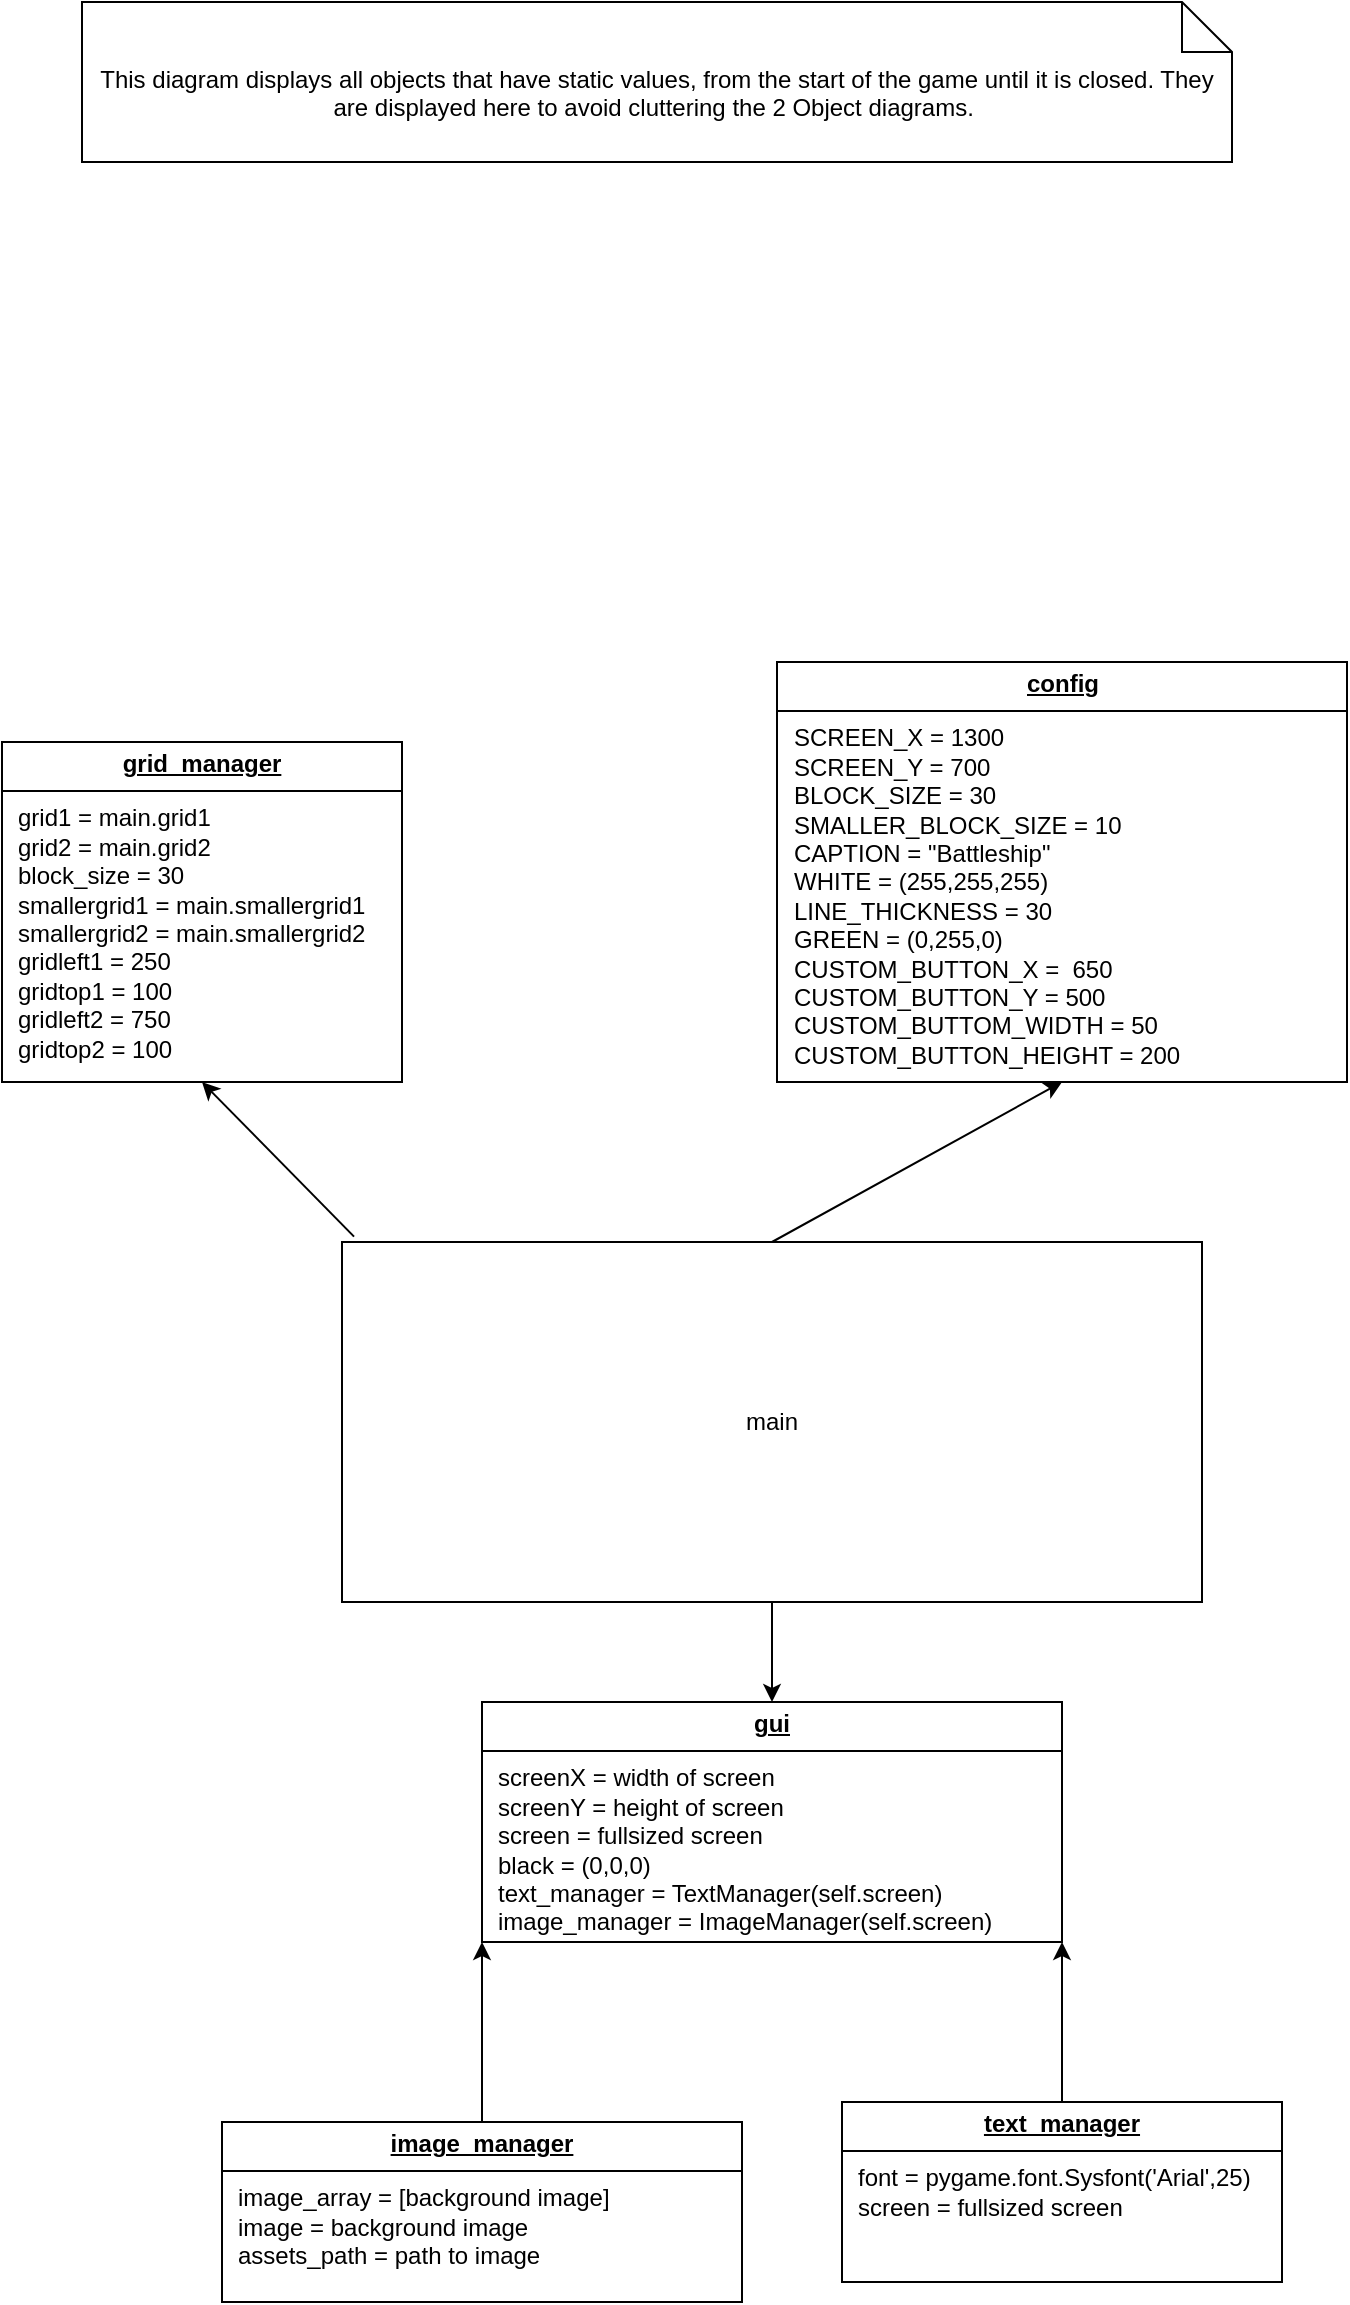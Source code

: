 <mxfile version="24.7.17">
  <diagram name="Page-1" id="c4acf3e9-155e-7222-9cf6-157b1a14988f">
    <mxGraphModel dx="1331" dy="1813" grid="1" gridSize="10" guides="1" tooltips="1" connect="1" arrows="1" fold="1" page="1" pageScale="1" pageWidth="850" pageHeight="1100" background="none" math="0" shadow="0">
      <root>
        <mxCell id="0" />
        <mxCell id="1" parent="0" />
        <mxCell id="OJ8fWZAq_-_0cFdH9Q6A-1" value="main" style="rounded=0;whiteSpace=wrap;html=1;" parent="1" vertex="1">
          <mxGeometry x="230" y="190" width="430" height="180" as="geometry" />
        </mxCell>
        <mxCell id="OJ8fWZAq_-_0cFdH9Q6A-2" value="&lt;p style=&quot;margin:0px;margin-top:4px;text-align:center;text-decoration:underline;&quot;&gt;&lt;b&gt;gui&lt;/b&gt;&lt;/p&gt;&lt;hr size=&quot;1&quot; style=&quot;border-style:solid;&quot;&gt;&lt;p style=&quot;margin:0px;margin-left:8px;&quot;&gt;screenX = width of screen&lt;/p&gt;&lt;p style=&quot;margin:0px;margin-left:8px;&quot;&gt;screenY = height of screen&lt;/p&gt;&lt;p style=&quot;margin:0px;margin-left:8px;&quot;&gt;screen = fullsized screen&lt;/p&gt;&lt;p style=&quot;margin:0px;margin-left:8px;&quot;&gt;black = (0,0,0)&lt;/p&gt;&lt;p style=&quot;margin:0px;margin-left:8px;&quot;&gt;text_manager = TextManager(self.screen)&lt;/p&gt;&lt;p style=&quot;margin:0px;margin-left:8px;&quot;&gt;image_manager = ImageManager(self.screen)&lt;/p&gt;" style="verticalAlign=top;align=left;overflow=fill;html=1;whiteSpace=wrap;" parent="1" vertex="1">
          <mxGeometry x="300" y="420" width="290" height="120" as="geometry" />
        </mxCell>
        <mxCell id="OJ8fWZAq_-_0cFdH9Q6A-3" value="&lt;p style=&quot;margin:0px;margin-top:4px;text-align:center;text-decoration:underline;&quot;&gt;&lt;b&gt;image_manager&lt;/b&gt;&lt;/p&gt;&lt;hr size=&quot;1&quot; style=&quot;border-style:solid;&quot;&gt;&lt;p style=&quot;margin:0px;margin-left:8px;&quot;&gt;image_array = [background image]&lt;/p&gt;&lt;p style=&quot;margin:0px;margin-left:8px;&quot;&gt;image = background image&lt;/p&gt;&lt;p style=&quot;margin:0px;margin-left:8px;&quot;&gt;assets_path = path to image&lt;/p&gt;&lt;p style=&quot;margin:0px;margin-left:8px;&quot;&gt;&lt;br&gt;&lt;/p&gt;&lt;p style=&quot;margin:0px;margin-left:8px;&quot;&gt;&lt;br&gt;&lt;/p&gt;" style="verticalAlign=top;align=left;overflow=fill;html=1;whiteSpace=wrap;" parent="1" vertex="1">
          <mxGeometry x="170" y="630" width="260" height="90" as="geometry" />
        </mxCell>
        <mxCell id="OJ8fWZAq_-_0cFdH9Q6A-4" value="&lt;p style=&quot;margin:0px;margin-top:4px;text-align:center;text-decoration:underline;&quot;&gt;&lt;b&gt;text_manager&lt;/b&gt;&lt;/p&gt;&lt;hr size=&quot;1&quot; style=&quot;border-style:solid;&quot;&gt;&lt;p style=&quot;margin:0px;margin-left:8px;&quot;&gt;font = pygame.font.Sysfont(&#39;Arial&#39;,25)&lt;/p&gt;&lt;p style=&quot;margin:0px;margin-left:8px;&quot;&gt;screen = fullsized screen&lt;/p&gt;&lt;p style=&quot;margin:0px;margin-left:8px;&quot;&gt;&lt;br&gt;&lt;/p&gt;" style="verticalAlign=top;align=left;overflow=fill;html=1;whiteSpace=wrap;" parent="1" vertex="1">
          <mxGeometry x="480" y="620" width="220" height="90" as="geometry" />
        </mxCell>
        <mxCell id="OJ8fWZAq_-_0cFdH9Q6A-5" value="&lt;p style=&quot;margin:0px;margin-top:4px;text-align:center;text-decoration:underline;&quot;&gt;&lt;b&gt;config&lt;/b&gt;&lt;/p&gt;&lt;hr size=&quot;1&quot; style=&quot;border-style:solid;&quot;&gt;&lt;p style=&quot;margin:0px;margin-left:8px;&quot;&gt;SCREEN_X = 1300&lt;/p&gt;&lt;p style=&quot;margin:0px;margin-left:8px;&quot;&gt;SCREEN_Y = 700&lt;/p&gt;&lt;p style=&quot;margin:0px;margin-left:8px;&quot;&gt;BLOCK_SIZE = 30&lt;/p&gt;&lt;p style=&quot;margin:0px;margin-left:8px;&quot;&gt;SMALLER_BLOCK_SIZE = 10&lt;/p&gt;&lt;p style=&quot;margin:0px;margin-left:8px;&quot;&gt;CAPTION = &quot;Battleship&quot;&lt;/p&gt;&lt;p style=&quot;margin:0px;margin-left:8px;&quot;&gt;WHITE = (255,255,255)&lt;/p&gt;&lt;p style=&quot;margin:0px;margin-left:8px;&quot;&gt;LINE_THICKNESS = 30&lt;/p&gt;&lt;p style=&quot;margin:0px;margin-left:8px;&quot;&gt;GREEN = (0,255,0)&lt;/p&gt;&lt;p style=&quot;margin:0px;margin-left:8px;&quot;&gt;CUSTOM_BUTTON_X =&amp;nbsp; 650&lt;/p&gt;&lt;p style=&quot;margin:0px;margin-left:8px;&quot;&gt;CUSTOM_BUTTON_Y = 500&lt;/p&gt;&lt;p style=&quot;margin:0px;margin-left:8px;&quot;&gt;CUSTOM_BUTTOM_WIDTH = 50&lt;/p&gt;&lt;p style=&quot;margin:0px;margin-left:8px;&quot;&gt;CUSTOM_BUTTON_HEIGHT = 200&lt;/p&gt;&lt;p style=&quot;margin:0px;margin-left:8px;&quot;&gt;&lt;br&gt;&lt;/p&gt;&lt;p style=&quot;margin:0px;margin-left:8px;&quot;&gt;&lt;span style=&quot;background-color: rgb(43, 43, 43); color: rgb(169, 183, 198); font-family: &amp;quot;JetBrains Mono&amp;quot;, monospace; font-size: 9.8pt;&quot;&gt;&lt;br&gt;&lt;/span&gt;&lt;/p&gt;&lt;p style=&quot;margin:0px;margin-left:8px;&quot;&gt;&lt;br&gt;&lt;/p&gt;" style="verticalAlign=top;align=left;overflow=fill;html=1;whiteSpace=wrap;" parent="1" vertex="1">
          <mxGeometry x="447.5" y="-100" width="285" height="210" as="geometry" />
        </mxCell>
        <mxCell id="OJ8fWZAq_-_0cFdH9Q6A-6" value="This diagram displays all objects that have static values, from the start of the game until it is closed. They are displayed here to avoid cluttering the 2 Object diagrams.&amp;nbsp;" style="shape=note2;boundedLbl=1;whiteSpace=wrap;html=1;size=25;verticalAlign=top;align=center;" parent="1" vertex="1">
          <mxGeometry x="100" y="-430" width="575" height="80" as="geometry" />
        </mxCell>
        <mxCell id="OJ8fWZAq_-_0cFdH9Q6A-7" value="" style="endArrow=classic;html=1;rounded=0;exitX=0.5;exitY=0;exitDx=0;exitDy=0;entryX=0.5;entryY=1;entryDx=0;entryDy=0;" parent="1" source="OJ8fWZAq_-_0cFdH9Q6A-1" target="OJ8fWZAq_-_0cFdH9Q6A-5" edge="1">
          <mxGeometry width="50" height="50" relative="1" as="geometry">
            <mxPoint x="370" y="220" as="sourcePoint" />
            <mxPoint x="420" y="170" as="targetPoint" />
          </mxGeometry>
        </mxCell>
        <mxCell id="OJ8fWZAq_-_0cFdH9Q6A-8" value="" style="endArrow=classic;html=1;rounded=0;entryX=0.5;entryY=0;entryDx=0;entryDy=0;exitX=0.5;exitY=1;exitDx=0;exitDy=0;" parent="1" source="OJ8fWZAq_-_0cFdH9Q6A-1" target="OJ8fWZAq_-_0cFdH9Q6A-2" edge="1">
          <mxGeometry width="50" height="50" relative="1" as="geometry">
            <mxPoint x="240" y="330" as="sourcePoint" />
            <mxPoint x="290" y="280" as="targetPoint" />
          </mxGeometry>
        </mxCell>
        <mxCell id="OJ8fWZAq_-_0cFdH9Q6A-9" value="" style="endArrow=classic;html=1;rounded=0;exitX=0.5;exitY=0;exitDx=0;exitDy=0;entryX=0;entryY=1;entryDx=0;entryDy=0;" parent="1" source="OJ8fWZAq_-_0cFdH9Q6A-3" target="OJ8fWZAq_-_0cFdH9Q6A-2" edge="1">
          <mxGeometry width="50" height="50" relative="1" as="geometry">
            <mxPoint x="160" y="540" as="sourcePoint" />
            <mxPoint x="210" y="490" as="targetPoint" />
          </mxGeometry>
        </mxCell>
        <mxCell id="OJ8fWZAq_-_0cFdH9Q6A-10" value="" style="endArrow=classic;html=1;rounded=0;entryX=1;entryY=1;entryDx=0;entryDy=0;exitX=0.5;exitY=0;exitDx=0;exitDy=0;" parent="1" source="OJ8fWZAq_-_0cFdH9Q6A-4" target="OJ8fWZAq_-_0cFdH9Q6A-2" edge="1">
          <mxGeometry width="50" height="50" relative="1" as="geometry">
            <mxPoint x="540" y="560" as="sourcePoint" />
            <mxPoint x="590" y="510" as="targetPoint" />
          </mxGeometry>
        </mxCell>
        <mxCell id="HMLYxZp-qX5sJ4b0Pe4H-3" value="&lt;p style=&quot;margin:0px;margin-top:4px;text-align:center;text-decoration:underline;&quot;&gt;&lt;b&gt;grid_manager&lt;/b&gt;&lt;/p&gt;&lt;hr size=&quot;1&quot; style=&quot;border-style:solid;&quot;&gt;&lt;p style=&quot;margin:0px;margin-left:8px;&quot;&gt;grid1 = main.grid1&lt;/p&gt;&lt;p style=&quot;margin:0px;margin-left:8px;&quot;&gt;grid2 = main.grid2&lt;/p&gt;&lt;p style=&quot;margin:0px;margin-left:8px;&quot;&gt;block_size = 30&lt;/p&gt;&lt;p style=&quot;margin:0px;margin-left:8px;&quot;&gt;smallergrid1 = main.smallergrid1&lt;/p&gt;&lt;p style=&quot;margin:0px;margin-left:8px;&quot;&gt;smallergrid2 = main.smallergrid2&lt;/p&gt;&lt;p style=&quot;margin:0px;margin-left:8px;&quot;&gt;gridleft1 = 250&lt;/p&gt;&lt;p style=&quot;margin:0px;margin-left:8px;&quot;&gt;gridtop1 = 100&lt;/p&gt;&lt;p style=&quot;margin:0px;margin-left:8px;&quot;&gt;gridleft2 = 750&lt;/p&gt;&lt;p style=&quot;margin:0px;margin-left:8px;&quot;&gt;gridtop2 = 100&lt;/p&gt;&lt;p style=&quot;margin:0px;margin-left:8px;&quot;&gt;&lt;br&gt;&lt;/p&gt;" style="verticalAlign=top;align=left;overflow=fill;html=1;whiteSpace=wrap;" vertex="1" parent="1">
          <mxGeometry x="60" y="-60" width="200" height="170" as="geometry" />
        </mxCell>
        <mxCell id="HMLYxZp-qX5sJ4b0Pe4H-4" value="" style="endArrow=classic;html=1;rounded=0;exitX=0.014;exitY=-0.015;exitDx=0;exitDy=0;exitPerimeter=0;entryX=0.5;entryY=1;entryDx=0;entryDy=0;" edge="1" parent="1" source="OJ8fWZAq_-_0cFdH9Q6A-1" target="HMLYxZp-qX5sJ4b0Pe4H-3">
          <mxGeometry width="50" height="50" relative="1" as="geometry">
            <mxPoint x="180" y="160" as="sourcePoint" />
            <mxPoint x="230" y="110" as="targetPoint" />
          </mxGeometry>
        </mxCell>
      </root>
    </mxGraphModel>
  </diagram>
</mxfile>
